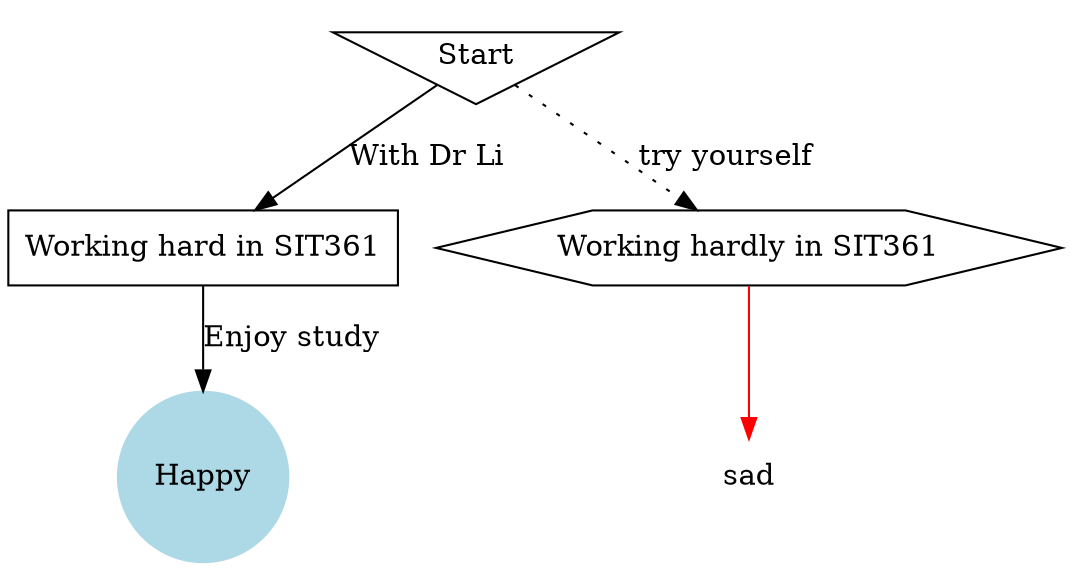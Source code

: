 digraph G {
a -> b [label="With Dr Li"]; 
b -> e  [label="Enjoy study", style = filled]; 
a -> c [label="try yourself", style = dotted]; 
c -> d [color = red];

a [shape=invtriangle, label="Start"];
b [shape=box, label="Working hard in SIT361"];
c [shape=polygon, sides= 6, label="Working hardly in SIT361"];
d [shape=plaintext, color=red, label="sad"];
e [shape=circle, color=lightblue, style = filled, label="Happy"];
}
